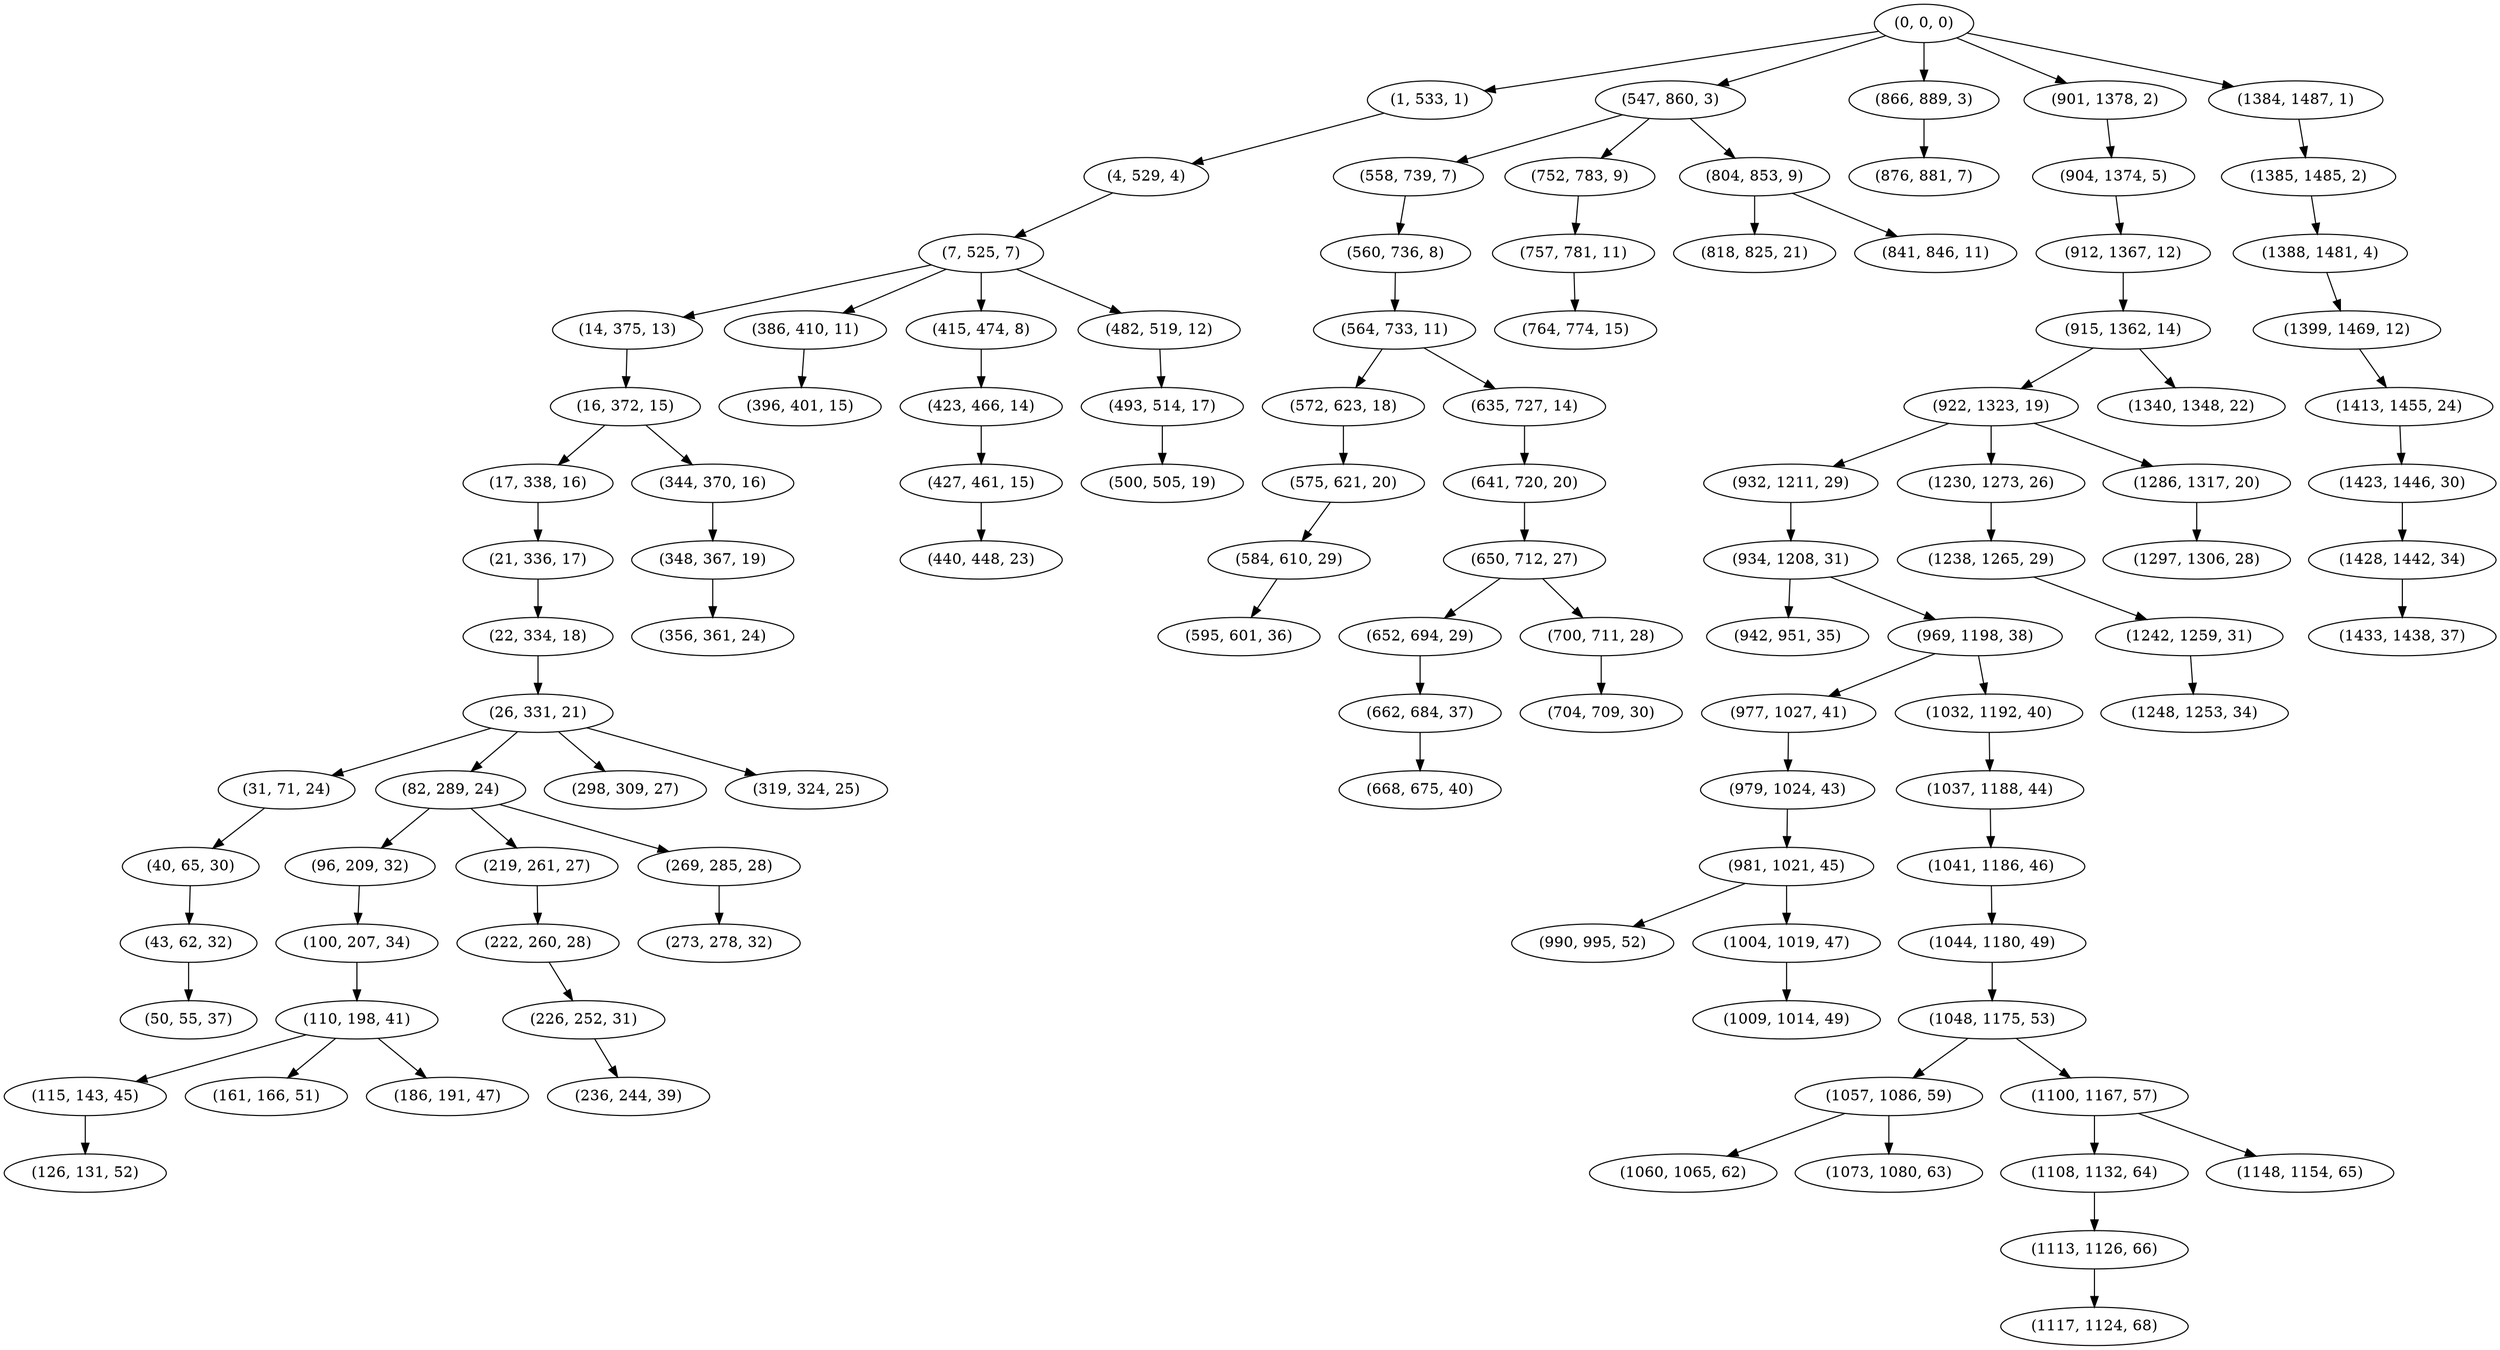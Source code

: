 digraph tree {
    "(0, 0, 0)";
    "(1, 533, 1)";
    "(4, 529, 4)";
    "(7, 525, 7)";
    "(14, 375, 13)";
    "(16, 372, 15)";
    "(17, 338, 16)";
    "(21, 336, 17)";
    "(22, 334, 18)";
    "(26, 331, 21)";
    "(31, 71, 24)";
    "(40, 65, 30)";
    "(43, 62, 32)";
    "(50, 55, 37)";
    "(82, 289, 24)";
    "(96, 209, 32)";
    "(100, 207, 34)";
    "(110, 198, 41)";
    "(115, 143, 45)";
    "(126, 131, 52)";
    "(161, 166, 51)";
    "(186, 191, 47)";
    "(219, 261, 27)";
    "(222, 260, 28)";
    "(226, 252, 31)";
    "(236, 244, 39)";
    "(269, 285, 28)";
    "(273, 278, 32)";
    "(298, 309, 27)";
    "(319, 324, 25)";
    "(344, 370, 16)";
    "(348, 367, 19)";
    "(356, 361, 24)";
    "(386, 410, 11)";
    "(396, 401, 15)";
    "(415, 474, 8)";
    "(423, 466, 14)";
    "(427, 461, 15)";
    "(440, 448, 23)";
    "(482, 519, 12)";
    "(493, 514, 17)";
    "(500, 505, 19)";
    "(547, 860, 3)";
    "(558, 739, 7)";
    "(560, 736, 8)";
    "(564, 733, 11)";
    "(572, 623, 18)";
    "(575, 621, 20)";
    "(584, 610, 29)";
    "(595, 601, 36)";
    "(635, 727, 14)";
    "(641, 720, 20)";
    "(650, 712, 27)";
    "(652, 694, 29)";
    "(662, 684, 37)";
    "(668, 675, 40)";
    "(700, 711, 28)";
    "(704, 709, 30)";
    "(752, 783, 9)";
    "(757, 781, 11)";
    "(764, 774, 15)";
    "(804, 853, 9)";
    "(818, 825, 21)";
    "(841, 846, 11)";
    "(866, 889, 3)";
    "(876, 881, 7)";
    "(901, 1378, 2)";
    "(904, 1374, 5)";
    "(912, 1367, 12)";
    "(915, 1362, 14)";
    "(922, 1323, 19)";
    "(932, 1211, 29)";
    "(934, 1208, 31)";
    "(942, 951, 35)";
    "(969, 1198, 38)";
    "(977, 1027, 41)";
    "(979, 1024, 43)";
    "(981, 1021, 45)";
    "(990, 995, 52)";
    "(1004, 1019, 47)";
    "(1009, 1014, 49)";
    "(1032, 1192, 40)";
    "(1037, 1188, 44)";
    "(1041, 1186, 46)";
    "(1044, 1180, 49)";
    "(1048, 1175, 53)";
    "(1057, 1086, 59)";
    "(1060, 1065, 62)";
    "(1073, 1080, 63)";
    "(1100, 1167, 57)";
    "(1108, 1132, 64)";
    "(1113, 1126, 66)";
    "(1117, 1124, 68)";
    "(1148, 1154, 65)";
    "(1230, 1273, 26)";
    "(1238, 1265, 29)";
    "(1242, 1259, 31)";
    "(1248, 1253, 34)";
    "(1286, 1317, 20)";
    "(1297, 1306, 28)";
    "(1340, 1348, 22)";
    "(1384, 1487, 1)";
    "(1385, 1485, 2)";
    "(1388, 1481, 4)";
    "(1399, 1469, 12)";
    "(1413, 1455, 24)";
    "(1423, 1446, 30)";
    "(1428, 1442, 34)";
    "(1433, 1438, 37)";
    "(0, 0, 0)" -> "(1, 533, 1)";
    "(0, 0, 0)" -> "(547, 860, 3)";
    "(0, 0, 0)" -> "(866, 889, 3)";
    "(0, 0, 0)" -> "(901, 1378, 2)";
    "(0, 0, 0)" -> "(1384, 1487, 1)";
    "(1, 533, 1)" -> "(4, 529, 4)";
    "(4, 529, 4)" -> "(7, 525, 7)";
    "(7, 525, 7)" -> "(14, 375, 13)";
    "(7, 525, 7)" -> "(386, 410, 11)";
    "(7, 525, 7)" -> "(415, 474, 8)";
    "(7, 525, 7)" -> "(482, 519, 12)";
    "(14, 375, 13)" -> "(16, 372, 15)";
    "(16, 372, 15)" -> "(17, 338, 16)";
    "(16, 372, 15)" -> "(344, 370, 16)";
    "(17, 338, 16)" -> "(21, 336, 17)";
    "(21, 336, 17)" -> "(22, 334, 18)";
    "(22, 334, 18)" -> "(26, 331, 21)";
    "(26, 331, 21)" -> "(31, 71, 24)";
    "(26, 331, 21)" -> "(82, 289, 24)";
    "(26, 331, 21)" -> "(298, 309, 27)";
    "(26, 331, 21)" -> "(319, 324, 25)";
    "(31, 71, 24)" -> "(40, 65, 30)";
    "(40, 65, 30)" -> "(43, 62, 32)";
    "(43, 62, 32)" -> "(50, 55, 37)";
    "(82, 289, 24)" -> "(96, 209, 32)";
    "(82, 289, 24)" -> "(219, 261, 27)";
    "(82, 289, 24)" -> "(269, 285, 28)";
    "(96, 209, 32)" -> "(100, 207, 34)";
    "(100, 207, 34)" -> "(110, 198, 41)";
    "(110, 198, 41)" -> "(115, 143, 45)";
    "(110, 198, 41)" -> "(161, 166, 51)";
    "(110, 198, 41)" -> "(186, 191, 47)";
    "(115, 143, 45)" -> "(126, 131, 52)";
    "(219, 261, 27)" -> "(222, 260, 28)";
    "(222, 260, 28)" -> "(226, 252, 31)";
    "(226, 252, 31)" -> "(236, 244, 39)";
    "(269, 285, 28)" -> "(273, 278, 32)";
    "(344, 370, 16)" -> "(348, 367, 19)";
    "(348, 367, 19)" -> "(356, 361, 24)";
    "(386, 410, 11)" -> "(396, 401, 15)";
    "(415, 474, 8)" -> "(423, 466, 14)";
    "(423, 466, 14)" -> "(427, 461, 15)";
    "(427, 461, 15)" -> "(440, 448, 23)";
    "(482, 519, 12)" -> "(493, 514, 17)";
    "(493, 514, 17)" -> "(500, 505, 19)";
    "(547, 860, 3)" -> "(558, 739, 7)";
    "(547, 860, 3)" -> "(752, 783, 9)";
    "(547, 860, 3)" -> "(804, 853, 9)";
    "(558, 739, 7)" -> "(560, 736, 8)";
    "(560, 736, 8)" -> "(564, 733, 11)";
    "(564, 733, 11)" -> "(572, 623, 18)";
    "(564, 733, 11)" -> "(635, 727, 14)";
    "(572, 623, 18)" -> "(575, 621, 20)";
    "(575, 621, 20)" -> "(584, 610, 29)";
    "(584, 610, 29)" -> "(595, 601, 36)";
    "(635, 727, 14)" -> "(641, 720, 20)";
    "(641, 720, 20)" -> "(650, 712, 27)";
    "(650, 712, 27)" -> "(652, 694, 29)";
    "(650, 712, 27)" -> "(700, 711, 28)";
    "(652, 694, 29)" -> "(662, 684, 37)";
    "(662, 684, 37)" -> "(668, 675, 40)";
    "(700, 711, 28)" -> "(704, 709, 30)";
    "(752, 783, 9)" -> "(757, 781, 11)";
    "(757, 781, 11)" -> "(764, 774, 15)";
    "(804, 853, 9)" -> "(818, 825, 21)";
    "(804, 853, 9)" -> "(841, 846, 11)";
    "(866, 889, 3)" -> "(876, 881, 7)";
    "(901, 1378, 2)" -> "(904, 1374, 5)";
    "(904, 1374, 5)" -> "(912, 1367, 12)";
    "(912, 1367, 12)" -> "(915, 1362, 14)";
    "(915, 1362, 14)" -> "(922, 1323, 19)";
    "(915, 1362, 14)" -> "(1340, 1348, 22)";
    "(922, 1323, 19)" -> "(932, 1211, 29)";
    "(922, 1323, 19)" -> "(1230, 1273, 26)";
    "(922, 1323, 19)" -> "(1286, 1317, 20)";
    "(932, 1211, 29)" -> "(934, 1208, 31)";
    "(934, 1208, 31)" -> "(942, 951, 35)";
    "(934, 1208, 31)" -> "(969, 1198, 38)";
    "(969, 1198, 38)" -> "(977, 1027, 41)";
    "(969, 1198, 38)" -> "(1032, 1192, 40)";
    "(977, 1027, 41)" -> "(979, 1024, 43)";
    "(979, 1024, 43)" -> "(981, 1021, 45)";
    "(981, 1021, 45)" -> "(990, 995, 52)";
    "(981, 1021, 45)" -> "(1004, 1019, 47)";
    "(1004, 1019, 47)" -> "(1009, 1014, 49)";
    "(1032, 1192, 40)" -> "(1037, 1188, 44)";
    "(1037, 1188, 44)" -> "(1041, 1186, 46)";
    "(1041, 1186, 46)" -> "(1044, 1180, 49)";
    "(1044, 1180, 49)" -> "(1048, 1175, 53)";
    "(1048, 1175, 53)" -> "(1057, 1086, 59)";
    "(1048, 1175, 53)" -> "(1100, 1167, 57)";
    "(1057, 1086, 59)" -> "(1060, 1065, 62)";
    "(1057, 1086, 59)" -> "(1073, 1080, 63)";
    "(1100, 1167, 57)" -> "(1108, 1132, 64)";
    "(1100, 1167, 57)" -> "(1148, 1154, 65)";
    "(1108, 1132, 64)" -> "(1113, 1126, 66)";
    "(1113, 1126, 66)" -> "(1117, 1124, 68)";
    "(1230, 1273, 26)" -> "(1238, 1265, 29)";
    "(1238, 1265, 29)" -> "(1242, 1259, 31)";
    "(1242, 1259, 31)" -> "(1248, 1253, 34)";
    "(1286, 1317, 20)" -> "(1297, 1306, 28)";
    "(1384, 1487, 1)" -> "(1385, 1485, 2)";
    "(1385, 1485, 2)" -> "(1388, 1481, 4)";
    "(1388, 1481, 4)" -> "(1399, 1469, 12)";
    "(1399, 1469, 12)" -> "(1413, 1455, 24)";
    "(1413, 1455, 24)" -> "(1423, 1446, 30)";
    "(1423, 1446, 30)" -> "(1428, 1442, 34)";
    "(1428, 1442, 34)" -> "(1433, 1438, 37)";
}

